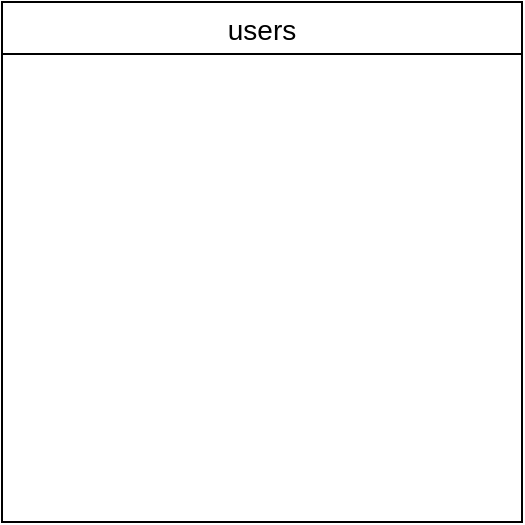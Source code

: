 <mxfile>
    <diagram id="jbGmL9YxVnOamzZTJySp" name="ページ1">
        <mxGraphModel dx="1286" dy="785" grid="1" gridSize="10" guides="1" tooltips="1" connect="1" arrows="1" fold="1" page="1" pageScale="1" pageWidth="1169" pageHeight="827" math="0" shadow="0">
            <root>
                <mxCell id="0"/>
                <mxCell id="1" parent="0"/>
                <mxCell id="2" value="users" style="swimlane;fontStyle=0;childLayout=stackLayout;horizontal=1;startSize=26;horizontalStack=0;resizeParent=1;resizeParentMax=0;resizeLast=0;collapsible=1;marginBottom=0;align=center;fontSize=14;" vertex="1" parent="1">
                    <mxGeometry x="50" y="40" width="260" height="260" as="geometry"/>
                </mxCell>
            </root>
        </mxGraphModel>
    </diagram>
</mxfile>
